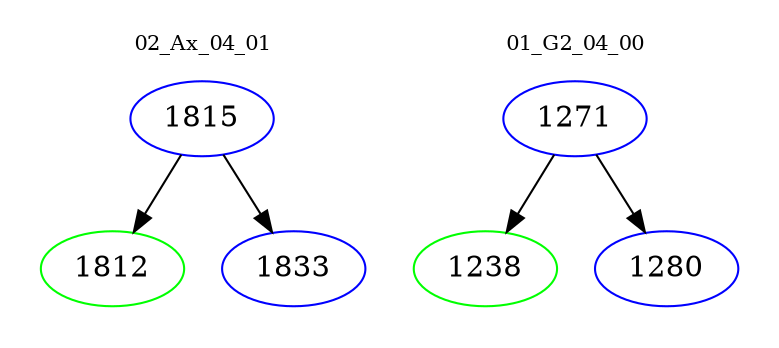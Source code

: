 digraph{
subgraph cluster_0 {
color = white
label = "02_Ax_04_01";
fontsize=10;
T0_1815 [label="1815", color="blue"]
T0_1815 -> T0_1812 [color="black"]
T0_1812 [label="1812", color="green"]
T0_1815 -> T0_1833 [color="black"]
T0_1833 [label="1833", color="blue"]
}
subgraph cluster_1 {
color = white
label = "01_G2_04_00";
fontsize=10;
T1_1271 [label="1271", color="blue"]
T1_1271 -> T1_1238 [color="black"]
T1_1238 [label="1238", color="green"]
T1_1271 -> T1_1280 [color="black"]
T1_1280 [label="1280", color="blue"]
}
}
